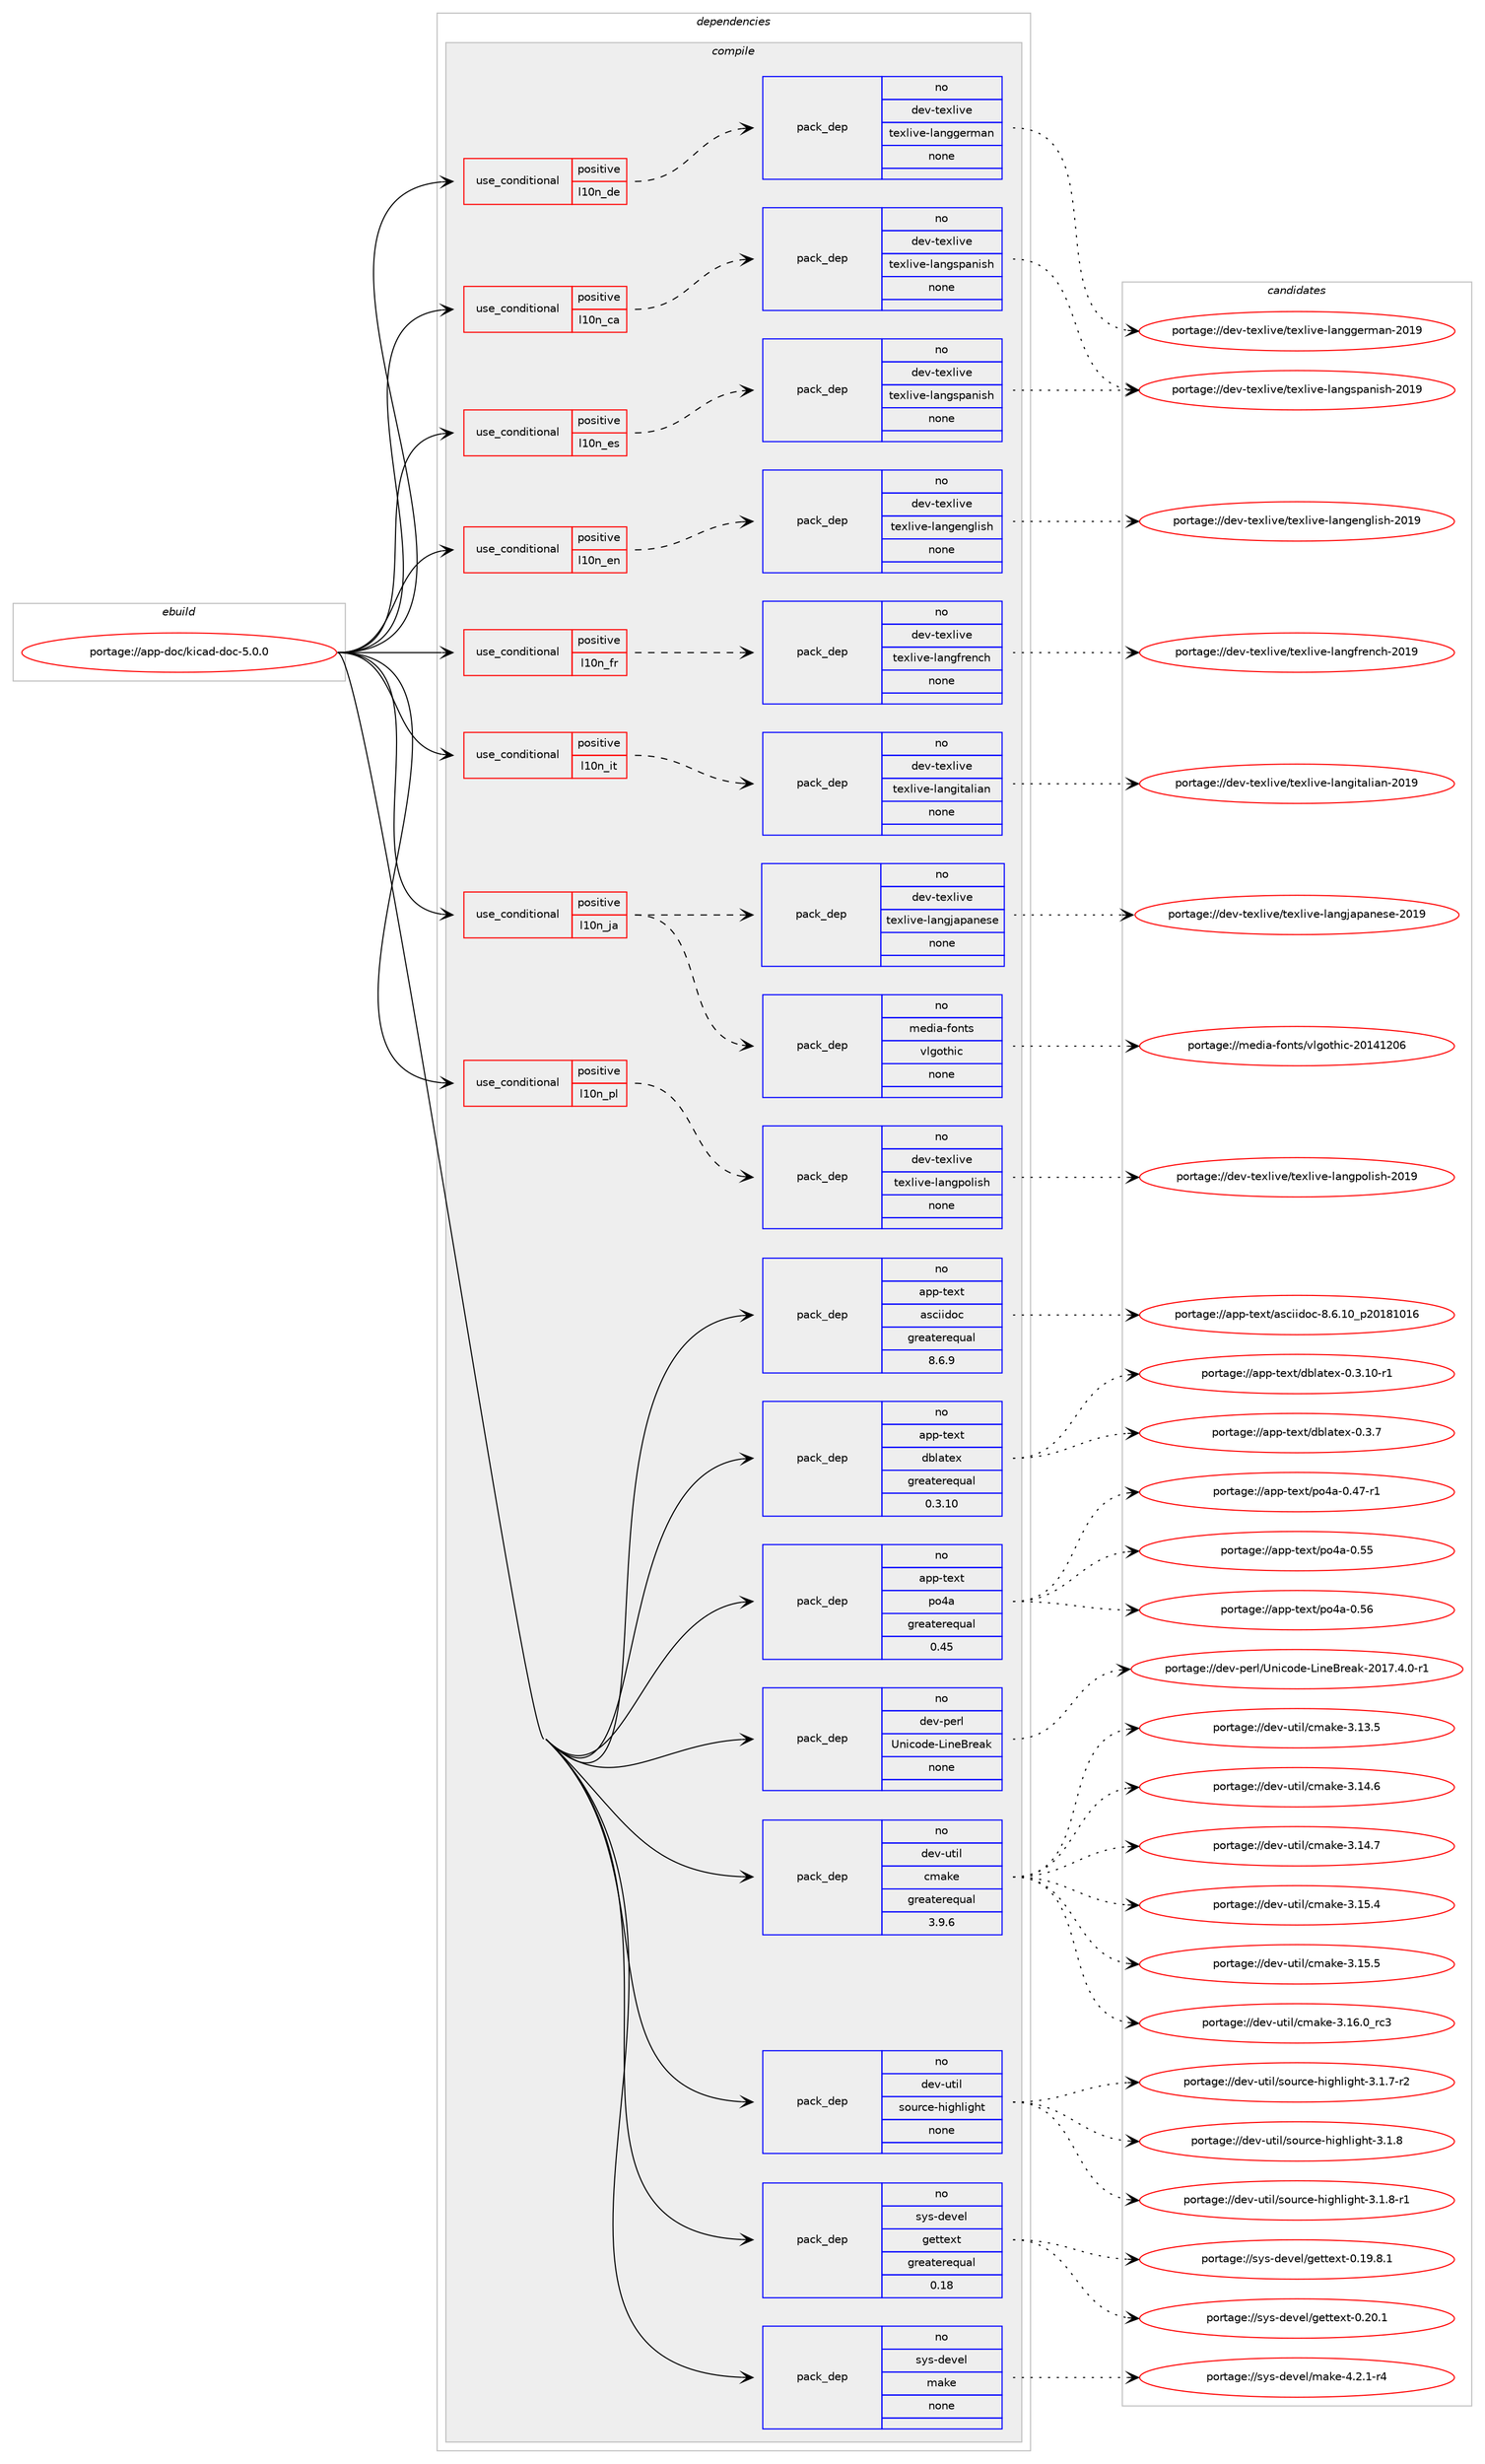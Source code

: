digraph prolog {

# *************
# Graph options
# *************

newrank=true;
concentrate=true;
compound=true;
graph [rankdir=LR,fontname=Helvetica,fontsize=10,ranksep=1.5];#, ranksep=2.5, nodesep=0.2];
edge  [arrowhead=vee];
node  [fontname=Helvetica,fontsize=10];

# **********
# The ebuild
# **********

subgraph cluster_leftcol {
color=gray;
rank=same;
label=<<i>ebuild</i>>;
id [label="portage://app-doc/kicad-doc-5.0.0", color=red, width=4, href="../app-doc/kicad-doc-5.0.0.svg"];
}

# ****************
# The dependencies
# ****************

subgraph cluster_midcol {
color=gray;
label=<<i>dependencies</i>>;
subgraph cluster_compile {
fillcolor="#eeeeee";
style=filled;
label=<<i>compile</i>>;
subgraph cond3706 {
dependency15288 [label=<<TABLE BORDER="0" CELLBORDER="1" CELLSPACING="0" CELLPADDING="4"><TR><TD ROWSPAN="3" CELLPADDING="10">use_conditional</TD></TR><TR><TD>positive</TD></TR><TR><TD>l10n_ca</TD></TR></TABLE>>, shape=none, color=red];
subgraph pack11284 {
dependency15289 [label=<<TABLE BORDER="0" CELLBORDER="1" CELLSPACING="0" CELLPADDING="4" WIDTH="220"><TR><TD ROWSPAN="6" CELLPADDING="30">pack_dep</TD></TR><TR><TD WIDTH="110">no</TD></TR><TR><TD>dev-texlive</TD></TR><TR><TD>texlive-langspanish</TD></TR><TR><TD>none</TD></TR><TR><TD></TD></TR></TABLE>>, shape=none, color=blue];
}
dependency15288:e -> dependency15289:w [weight=20,style="dashed",arrowhead="vee"];
}
id:e -> dependency15288:w [weight=20,style="solid",arrowhead="vee"];
subgraph cond3707 {
dependency15290 [label=<<TABLE BORDER="0" CELLBORDER="1" CELLSPACING="0" CELLPADDING="4"><TR><TD ROWSPAN="3" CELLPADDING="10">use_conditional</TD></TR><TR><TD>positive</TD></TR><TR><TD>l10n_de</TD></TR></TABLE>>, shape=none, color=red];
subgraph pack11285 {
dependency15291 [label=<<TABLE BORDER="0" CELLBORDER="1" CELLSPACING="0" CELLPADDING="4" WIDTH="220"><TR><TD ROWSPAN="6" CELLPADDING="30">pack_dep</TD></TR><TR><TD WIDTH="110">no</TD></TR><TR><TD>dev-texlive</TD></TR><TR><TD>texlive-langgerman</TD></TR><TR><TD>none</TD></TR><TR><TD></TD></TR></TABLE>>, shape=none, color=blue];
}
dependency15290:e -> dependency15291:w [weight=20,style="dashed",arrowhead="vee"];
}
id:e -> dependency15290:w [weight=20,style="solid",arrowhead="vee"];
subgraph cond3708 {
dependency15292 [label=<<TABLE BORDER="0" CELLBORDER="1" CELLSPACING="0" CELLPADDING="4"><TR><TD ROWSPAN="3" CELLPADDING="10">use_conditional</TD></TR><TR><TD>positive</TD></TR><TR><TD>l10n_en</TD></TR></TABLE>>, shape=none, color=red];
subgraph pack11286 {
dependency15293 [label=<<TABLE BORDER="0" CELLBORDER="1" CELLSPACING="0" CELLPADDING="4" WIDTH="220"><TR><TD ROWSPAN="6" CELLPADDING="30">pack_dep</TD></TR><TR><TD WIDTH="110">no</TD></TR><TR><TD>dev-texlive</TD></TR><TR><TD>texlive-langenglish</TD></TR><TR><TD>none</TD></TR><TR><TD></TD></TR></TABLE>>, shape=none, color=blue];
}
dependency15292:e -> dependency15293:w [weight=20,style="dashed",arrowhead="vee"];
}
id:e -> dependency15292:w [weight=20,style="solid",arrowhead="vee"];
subgraph cond3709 {
dependency15294 [label=<<TABLE BORDER="0" CELLBORDER="1" CELLSPACING="0" CELLPADDING="4"><TR><TD ROWSPAN="3" CELLPADDING="10">use_conditional</TD></TR><TR><TD>positive</TD></TR><TR><TD>l10n_es</TD></TR></TABLE>>, shape=none, color=red];
subgraph pack11287 {
dependency15295 [label=<<TABLE BORDER="0" CELLBORDER="1" CELLSPACING="0" CELLPADDING="4" WIDTH="220"><TR><TD ROWSPAN="6" CELLPADDING="30">pack_dep</TD></TR><TR><TD WIDTH="110">no</TD></TR><TR><TD>dev-texlive</TD></TR><TR><TD>texlive-langspanish</TD></TR><TR><TD>none</TD></TR><TR><TD></TD></TR></TABLE>>, shape=none, color=blue];
}
dependency15294:e -> dependency15295:w [weight=20,style="dashed",arrowhead="vee"];
}
id:e -> dependency15294:w [weight=20,style="solid",arrowhead="vee"];
subgraph cond3710 {
dependency15296 [label=<<TABLE BORDER="0" CELLBORDER="1" CELLSPACING="0" CELLPADDING="4"><TR><TD ROWSPAN="3" CELLPADDING="10">use_conditional</TD></TR><TR><TD>positive</TD></TR><TR><TD>l10n_fr</TD></TR></TABLE>>, shape=none, color=red];
subgraph pack11288 {
dependency15297 [label=<<TABLE BORDER="0" CELLBORDER="1" CELLSPACING="0" CELLPADDING="4" WIDTH="220"><TR><TD ROWSPAN="6" CELLPADDING="30">pack_dep</TD></TR><TR><TD WIDTH="110">no</TD></TR><TR><TD>dev-texlive</TD></TR><TR><TD>texlive-langfrench</TD></TR><TR><TD>none</TD></TR><TR><TD></TD></TR></TABLE>>, shape=none, color=blue];
}
dependency15296:e -> dependency15297:w [weight=20,style="dashed",arrowhead="vee"];
}
id:e -> dependency15296:w [weight=20,style="solid",arrowhead="vee"];
subgraph cond3711 {
dependency15298 [label=<<TABLE BORDER="0" CELLBORDER="1" CELLSPACING="0" CELLPADDING="4"><TR><TD ROWSPAN="3" CELLPADDING="10">use_conditional</TD></TR><TR><TD>positive</TD></TR><TR><TD>l10n_it</TD></TR></TABLE>>, shape=none, color=red];
subgraph pack11289 {
dependency15299 [label=<<TABLE BORDER="0" CELLBORDER="1" CELLSPACING="0" CELLPADDING="4" WIDTH="220"><TR><TD ROWSPAN="6" CELLPADDING="30">pack_dep</TD></TR><TR><TD WIDTH="110">no</TD></TR><TR><TD>dev-texlive</TD></TR><TR><TD>texlive-langitalian</TD></TR><TR><TD>none</TD></TR><TR><TD></TD></TR></TABLE>>, shape=none, color=blue];
}
dependency15298:e -> dependency15299:w [weight=20,style="dashed",arrowhead="vee"];
}
id:e -> dependency15298:w [weight=20,style="solid",arrowhead="vee"];
subgraph cond3712 {
dependency15300 [label=<<TABLE BORDER="0" CELLBORDER="1" CELLSPACING="0" CELLPADDING="4"><TR><TD ROWSPAN="3" CELLPADDING="10">use_conditional</TD></TR><TR><TD>positive</TD></TR><TR><TD>l10n_ja</TD></TR></TABLE>>, shape=none, color=red];
subgraph pack11290 {
dependency15301 [label=<<TABLE BORDER="0" CELLBORDER="1" CELLSPACING="0" CELLPADDING="4" WIDTH="220"><TR><TD ROWSPAN="6" CELLPADDING="30">pack_dep</TD></TR><TR><TD WIDTH="110">no</TD></TR><TR><TD>dev-texlive</TD></TR><TR><TD>texlive-langjapanese</TD></TR><TR><TD>none</TD></TR><TR><TD></TD></TR></TABLE>>, shape=none, color=blue];
}
dependency15300:e -> dependency15301:w [weight=20,style="dashed",arrowhead="vee"];
subgraph pack11291 {
dependency15302 [label=<<TABLE BORDER="0" CELLBORDER="1" CELLSPACING="0" CELLPADDING="4" WIDTH="220"><TR><TD ROWSPAN="6" CELLPADDING="30">pack_dep</TD></TR><TR><TD WIDTH="110">no</TD></TR><TR><TD>media-fonts</TD></TR><TR><TD>vlgothic</TD></TR><TR><TD>none</TD></TR><TR><TD></TD></TR></TABLE>>, shape=none, color=blue];
}
dependency15300:e -> dependency15302:w [weight=20,style="dashed",arrowhead="vee"];
}
id:e -> dependency15300:w [weight=20,style="solid",arrowhead="vee"];
subgraph cond3713 {
dependency15303 [label=<<TABLE BORDER="0" CELLBORDER="1" CELLSPACING="0" CELLPADDING="4"><TR><TD ROWSPAN="3" CELLPADDING="10">use_conditional</TD></TR><TR><TD>positive</TD></TR><TR><TD>l10n_pl</TD></TR></TABLE>>, shape=none, color=red];
subgraph pack11292 {
dependency15304 [label=<<TABLE BORDER="0" CELLBORDER="1" CELLSPACING="0" CELLPADDING="4" WIDTH="220"><TR><TD ROWSPAN="6" CELLPADDING="30">pack_dep</TD></TR><TR><TD WIDTH="110">no</TD></TR><TR><TD>dev-texlive</TD></TR><TR><TD>texlive-langpolish</TD></TR><TR><TD>none</TD></TR><TR><TD></TD></TR></TABLE>>, shape=none, color=blue];
}
dependency15303:e -> dependency15304:w [weight=20,style="dashed",arrowhead="vee"];
}
id:e -> dependency15303:w [weight=20,style="solid",arrowhead="vee"];
subgraph pack11293 {
dependency15305 [label=<<TABLE BORDER="0" CELLBORDER="1" CELLSPACING="0" CELLPADDING="4" WIDTH="220"><TR><TD ROWSPAN="6" CELLPADDING="30">pack_dep</TD></TR><TR><TD WIDTH="110">no</TD></TR><TR><TD>app-text</TD></TR><TR><TD>asciidoc</TD></TR><TR><TD>greaterequal</TD></TR><TR><TD>8.6.9</TD></TR></TABLE>>, shape=none, color=blue];
}
id:e -> dependency15305:w [weight=20,style="solid",arrowhead="vee"];
subgraph pack11294 {
dependency15306 [label=<<TABLE BORDER="0" CELLBORDER="1" CELLSPACING="0" CELLPADDING="4" WIDTH="220"><TR><TD ROWSPAN="6" CELLPADDING="30">pack_dep</TD></TR><TR><TD WIDTH="110">no</TD></TR><TR><TD>app-text</TD></TR><TR><TD>dblatex</TD></TR><TR><TD>greaterequal</TD></TR><TR><TD>0.3.10</TD></TR></TABLE>>, shape=none, color=blue];
}
id:e -> dependency15306:w [weight=20,style="solid",arrowhead="vee"];
subgraph pack11295 {
dependency15307 [label=<<TABLE BORDER="0" CELLBORDER="1" CELLSPACING="0" CELLPADDING="4" WIDTH="220"><TR><TD ROWSPAN="6" CELLPADDING="30">pack_dep</TD></TR><TR><TD WIDTH="110">no</TD></TR><TR><TD>app-text</TD></TR><TR><TD>po4a</TD></TR><TR><TD>greaterequal</TD></TR><TR><TD>0.45</TD></TR></TABLE>>, shape=none, color=blue];
}
id:e -> dependency15307:w [weight=20,style="solid",arrowhead="vee"];
subgraph pack11296 {
dependency15308 [label=<<TABLE BORDER="0" CELLBORDER="1" CELLSPACING="0" CELLPADDING="4" WIDTH="220"><TR><TD ROWSPAN="6" CELLPADDING="30">pack_dep</TD></TR><TR><TD WIDTH="110">no</TD></TR><TR><TD>dev-perl</TD></TR><TR><TD>Unicode-LineBreak</TD></TR><TR><TD>none</TD></TR><TR><TD></TD></TR></TABLE>>, shape=none, color=blue];
}
id:e -> dependency15308:w [weight=20,style="solid",arrowhead="vee"];
subgraph pack11297 {
dependency15309 [label=<<TABLE BORDER="0" CELLBORDER="1" CELLSPACING="0" CELLPADDING="4" WIDTH="220"><TR><TD ROWSPAN="6" CELLPADDING="30">pack_dep</TD></TR><TR><TD WIDTH="110">no</TD></TR><TR><TD>dev-util</TD></TR><TR><TD>cmake</TD></TR><TR><TD>greaterequal</TD></TR><TR><TD>3.9.6</TD></TR></TABLE>>, shape=none, color=blue];
}
id:e -> dependency15309:w [weight=20,style="solid",arrowhead="vee"];
subgraph pack11298 {
dependency15310 [label=<<TABLE BORDER="0" CELLBORDER="1" CELLSPACING="0" CELLPADDING="4" WIDTH="220"><TR><TD ROWSPAN="6" CELLPADDING="30">pack_dep</TD></TR><TR><TD WIDTH="110">no</TD></TR><TR><TD>dev-util</TD></TR><TR><TD>source-highlight</TD></TR><TR><TD>none</TD></TR><TR><TD></TD></TR></TABLE>>, shape=none, color=blue];
}
id:e -> dependency15310:w [weight=20,style="solid",arrowhead="vee"];
subgraph pack11299 {
dependency15311 [label=<<TABLE BORDER="0" CELLBORDER="1" CELLSPACING="0" CELLPADDING="4" WIDTH="220"><TR><TD ROWSPAN="6" CELLPADDING="30">pack_dep</TD></TR><TR><TD WIDTH="110">no</TD></TR><TR><TD>sys-devel</TD></TR><TR><TD>gettext</TD></TR><TR><TD>greaterequal</TD></TR><TR><TD>0.18</TD></TR></TABLE>>, shape=none, color=blue];
}
id:e -> dependency15311:w [weight=20,style="solid",arrowhead="vee"];
subgraph pack11300 {
dependency15312 [label=<<TABLE BORDER="0" CELLBORDER="1" CELLSPACING="0" CELLPADDING="4" WIDTH="220"><TR><TD ROWSPAN="6" CELLPADDING="30">pack_dep</TD></TR><TR><TD WIDTH="110">no</TD></TR><TR><TD>sys-devel</TD></TR><TR><TD>make</TD></TR><TR><TD>none</TD></TR><TR><TD></TD></TR></TABLE>>, shape=none, color=blue];
}
id:e -> dependency15312:w [weight=20,style="solid",arrowhead="vee"];
}
subgraph cluster_compileandrun {
fillcolor="#eeeeee";
style=filled;
label=<<i>compile and run</i>>;
}
subgraph cluster_run {
fillcolor="#eeeeee";
style=filled;
label=<<i>run</i>>;
}
}

# **************
# The candidates
# **************

subgraph cluster_choices {
rank=same;
color=gray;
label=<<i>candidates</i>>;

subgraph choice11284 {
color=black;
nodesep=1;
choiceportage10010111845116101120108105118101471161011201081051181014510897110103115112971101051151044550484957 [label="portage://dev-texlive/texlive-langspanish-2019", color=red, width=4,href="../dev-texlive/texlive-langspanish-2019.svg"];
dependency15289:e -> choiceportage10010111845116101120108105118101471161011201081051181014510897110103115112971101051151044550484957:w [style=dotted,weight="100"];
}
subgraph choice11285 {
color=black;
nodesep=1;
choiceportage10010111845116101120108105118101471161011201081051181014510897110103103101114109971104550484957 [label="portage://dev-texlive/texlive-langgerman-2019", color=red, width=4,href="../dev-texlive/texlive-langgerman-2019.svg"];
dependency15291:e -> choiceportage10010111845116101120108105118101471161011201081051181014510897110103103101114109971104550484957:w [style=dotted,weight="100"];
}
subgraph choice11286 {
color=black;
nodesep=1;
choiceportage100101118451161011201081051181014711610112010810511810145108971101031011101031081051151044550484957 [label="portage://dev-texlive/texlive-langenglish-2019", color=red, width=4,href="../dev-texlive/texlive-langenglish-2019.svg"];
dependency15293:e -> choiceportage100101118451161011201081051181014711610112010810511810145108971101031011101031081051151044550484957:w [style=dotted,weight="100"];
}
subgraph choice11287 {
color=black;
nodesep=1;
choiceportage10010111845116101120108105118101471161011201081051181014510897110103115112971101051151044550484957 [label="portage://dev-texlive/texlive-langspanish-2019", color=red, width=4,href="../dev-texlive/texlive-langspanish-2019.svg"];
dependency15295:e -> choiceportage10010111845116101120108105118101471161011201081051181014510897110103115112971101051151044550484957:w [style=dotted,weight="100"];
}
subgraph choice11288 {
color=black;
nodesep=1;
choiceportage10010111845116101120108105118101471161011201081051181014510897110103102114101110991044550484957 [label="portage://dev-texlive/texlive-langfrench-2019", color=red, width=4,href="../dev-texlive/texlive-langfrench-2019.svg"];
dependency15297:e -> choiceportage10010111845116101120108105118101471161011201081051181014510897110103102114101110991044550484957:w [style=dotted,weight="100"];
}
subgraph choice11289 {
color=black;
nodesep=1;
choiceportage1001011184511610112010810511810147116101120108105118101451089711010310511697108105971104550484957 [label="portage://dev-texlive/texlive-langitalian-2019", color=red, width=4,href="../dev-texlive/texlive-langitalian-2019.svg"];
dependency15299:e -> choiceportage1001011184511610112010810511810147116101120108105118101451089711010310511697108105971104550484957:w [style=dotted,weight="100"];
}
subgraph choice11290 {
color=black;
nodesep=1;
choiceportage1001011184511610112010810511810147116101120108105118101451089711010310697112971101011151014550484957 [label="portage://dev-texlive/texlive-langjapanese-2019", color=red, width=4,href="../dev-texlive/texlive-langjapanese-2019.svg"];
dependency15301:e -> choiceportage1001011184511610112010810511810147116101120108105118101451089711010310697112971101011151014550484957:w [style=dotted,weight="100"];
}
subgraph choice11291 {
color=black;
nodesep=1;
choiceportage10910110010597451021111101161154711810810311111610410599455048495249504854 [label="portage://media-fonts/vlgothic-20141206", color=red, width=4,href="../media-fonts/vlgothic-20141206.svg"];
dependency15302:e -> choiceportage10910110010597451021111101161154711810810311111610410599455048495249504854:w [style=dotted,weight="100"];
}
subgraph choice11292 {
color=black;
nodesep=1;
choiceportage100101118451161011201081051181014711610112010810511810145108971101031121111081051151044550484957 [label="portage://dev-texlive/texlive-langpolish-2019", color=red, width=4,href="../dev-texlive/texlive-langpolish-2019.svg"];
dependency15304:e -> choiceportage100101118451161011201081051181014711610112010810511810145108971101031121111081051151044550484957:w [style=dotted,weight="100"];
}
subgraph choice11293 {
color=black;
nodesep=1;
choiceportage97112112451161011201164797115991051051001119945564654464948951125048495649484954 [label="portage://app-text/asciidoc-8.6.10_p20181016", color=red, width=4,href="../app-text/asciidoc-8.6.10_p20181016.svg"];
dependency15305:e -> choiceportage97112112451161011201164797115991051051001119945564654464948951125048495649484954:w [style=dotted,weight="100"];
}
subgraph choice11294 {
color=black;
nodesep=1;
choiceportage9711211245116101120116471009810897116101120454846514649484511449 [label="portage://app-text/dblatex-0.3.10-r1", color=red, width=4,href="../app-text/dblatex-0.3.10-r1.svg"];
choiceportage9711211245116101120116471009810897116101120454846514655 [label="portage://app-text/dblatex-0.3.7", color=red, width=4,href="../app-text/dblatex-0.3.7.svg"];
dependency15306:e -> choiceportage9711211245116101120116471009810897116101120454846514649484511449:w [style=dotted,weight="100"];
dependency15306:e -> choiceportage9711211245116101120116471009810897116101120454846514655:w [style=dotted,weight="100"];
}
subgraph choice11295 {
color=black;
nodesep=1;
choiceportage971121124511610112011647112111529745484652554511449 [label="portage://app-text/po4a-0.47-r1", color=red, width=4,href="../app-text/po4a-0.47-r1.svg"];
choiceportage97112112451161011201164711211152974548465353 [label="portage://app-text/po4a-0.55", color=red, width=4,href="../app-text/po4a-0.55.svg"];
choiceportage97112112451161011201164711211152974548465354 [label="portage://app-text/po4a-0.56", color=red, width=4,href="../app-text/po4a-0.56.svg"];
dependency15307:e -> choiceportage971121124511610112011647112111529745484652554511449:w [style=dotted,weight="100"];
dependency15307:e -> choiceportage97112112451161011201164711211152974548465353:w [style=dotted,weight="100"];
dependency15307:e -> choiceportage97112112451161011201164711211152974548465354:w [style=dotted,weight="100"];
}
subgraph choice11296 {
color=black;
nodesep=1;
choiceportage10010111845112101114108478511010599111100101457610511010166114101971074550484955465246484511449 [label="portage://dev-perl/Unicode-LineBreak-2017.4.0-r1", color=red, width=4,href="../dev-perl/Unicode-LineBreak-2017.4.0-r1.svg"];
dependency15308:e -> choiceportage10010111845112101114108478511010599111100101457610511010166114101971074550484955465246484511449:w [style=dotted,weight="100"];
}
subgraph choice11297 {
color=black;
nodesep=1;
choiceportage1001011184511711610510847991099710710145514649514653 [label="portage://dev-util/cmake-3.13.5", color=red, width=4,href="../dev-util/cmake-3.13.5.svg"];
choiceportage1001011184511711610510847991099710710145514649524654 [label="portage://dev-util/cmake-3.14.6", color=red, width=4,href="../dev-util/cmake-3.14.6.svg"];
choiceportage1001011184511711610510847991099710710145514649524655 [label="portage://dev-util/cmake-3.14.7", color=red, width=4,href="../dev-util/cmake-3.14.7.svg"];
choiceportage1001011184511711610510847991099710710145514649534652 [label="portage://dev-util/cmake-3.15.4", color=red, width=4,href="../dev-util/cmake-3.15.4.svg"];
choiceportage1001011184511711610510847991099710710145514649534653 [label="portage://dev-util/cmake-3.15.5", color=red, width=4,href="../dev-util/cmake-3.15.5.svg"];
choiceportage1001011184511711610510847991099710710145514649544648951149951 [label="portage://dev-util/cmake-3.16.0_rc3", color=red, width=4,href="../dev-util/cmake-3.16.0_rc3.svg"];
dependency15309:e -> choiceportage1001011184511711610510847991099710710145514649514653:w [style=dotted,weight="100"];
dependency15309:e -> choiceportage1001011184511711610510847991099710710145514649524654:w [style=dotted,weight="100"];
dependency15309:e -> choiceportage1001011184511711610510847991099710710145514649524655:w [style=dotted,weight="100"];
dependency15309:e -> choiceportage1001011184511711610510847991099710710145514649534652:w [style=dotted,weight="100"];
dependency15309:e -> choiceportage1001011184511711610510847991099710710145514649534653:w [style=dotted,weight="100"];
dependency15309:e -> choiceportage1001011184511711610510847991099710710145514649544648951149951:w [style=dotted,weight="100"];
}
subgraph choice11298 {
color=black;
nodesep=1;
choiceportage100101118451171161051084711511111711499101451041051031041081051031041164551464946554511450 [label="portage://dev-util/source-highlight-3.1.7-r2", color=red, width=4,href="../dev-util/source-highlight-3.1.7-r2.svg"];
choiceportage10010111845117116105108471151111171149910145104105103104108105103104116455146494656 [label="portage://dev-util/source-highlight-3.1.8", color=red, width=4,href="../dev-util/source-highlight-3.1.8.svg"];
choiceportage100101118451171161051084711511111711499101451041051031041081051031041164551464946564511449 [label="portage://dev-util/source-highlight-3.1.8-r1", color=red, width=4,href="../dev-util/source-highlight-3.1.8-r1.svg"];
dependency15310:e -> choiceportage100101118451171161051084711511111711499101451041051031041081051031041164551464946554511450:w [style=dotted,weight="100"];
dependency15310:e -> choiceportage10010111845117116105108471151111171149910145104105103104108105103104116455146494656:w [style=dotted,weight="100"];
dependency15310:e -> choiceportage100101118451171161051084711511111711499101451041051031041081051031041164551464946564511449:w [style=dotted,weight="100"];
}
subgraph choice11299 {
color=black;
nodesep=1;
choiceportage1151211154510010111810110847103101116116101120116454846495746564649 [label="portage://sys-devel/gettext-0.19.8.1", color=red, width=4,href="../sys-devel/gettext-0.19.8.1.svg"];
choiceportage115121115451001011181011084710310111611610112011645484650484649 [label="portage://sys-devel/gettext-0.20.1", color=red, width=4,href="../sys-devel/gettext-0.20.1.svg"];
dependency15311:e -> choiceportage1151211154510010111810110847103101116116101120116454846495746564649:w [style=dotted,weight="100"];
dependency15311:e -> choiceportage115121115451001011181011084710310111611610112011645484650484649:w [style=dotted,weight="100"];
}
subgraph choice11300 {
color=black;
nodesep=1;
choiceportage1151211154510010111810110847109971071014552465046494511452 [label="portage://sys-devel/make-4.2.1-r4", color=red, width=4,href="../sys-devel/make-4.2.1-r4.svg"];
dependency15312:e -> choiceportage1151211154510010111810110847109971071014552465046494511452:w [style=dotted,weight="100"];
}
}

}
